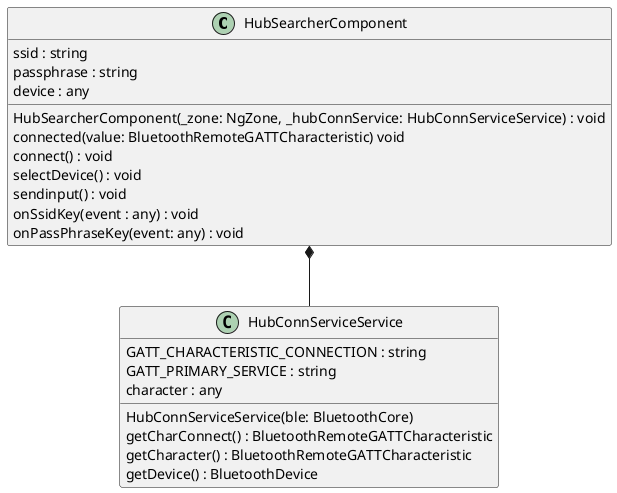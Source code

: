 @startuml APPLICATION

class HubSearcherComponent{
    ssid : string
    passphrase : string
    device : any

    HubSearcherComponent(_zone: NgZone, _hubConnService: HubConnServiceService) : void
    connected(value: BluetoothRemoteGATTCharacteristic) void
    connect() : void
    selectDevice() : void
    sendinput() : void
    onSsidKey(event : any) : void
    onPassPhraseKey(event: any) : void
}

class HubConnServiceService{
    GATT_CHARACTERISTIC_CONNECTION : string
    GATT_PRIMARY_SERVICE : string
    character : any

    HubConnServiceService(ble: BluetoothCore)
    getCharConnect() : BluetoothRemoteGATTCharacteristic
    getCharacter() : BluetoothRemoteGATTCharacteristic
    getDevice() : BluetoothDevice
}

HubSearcherComponent *-- HubConnServiceService

@enduml